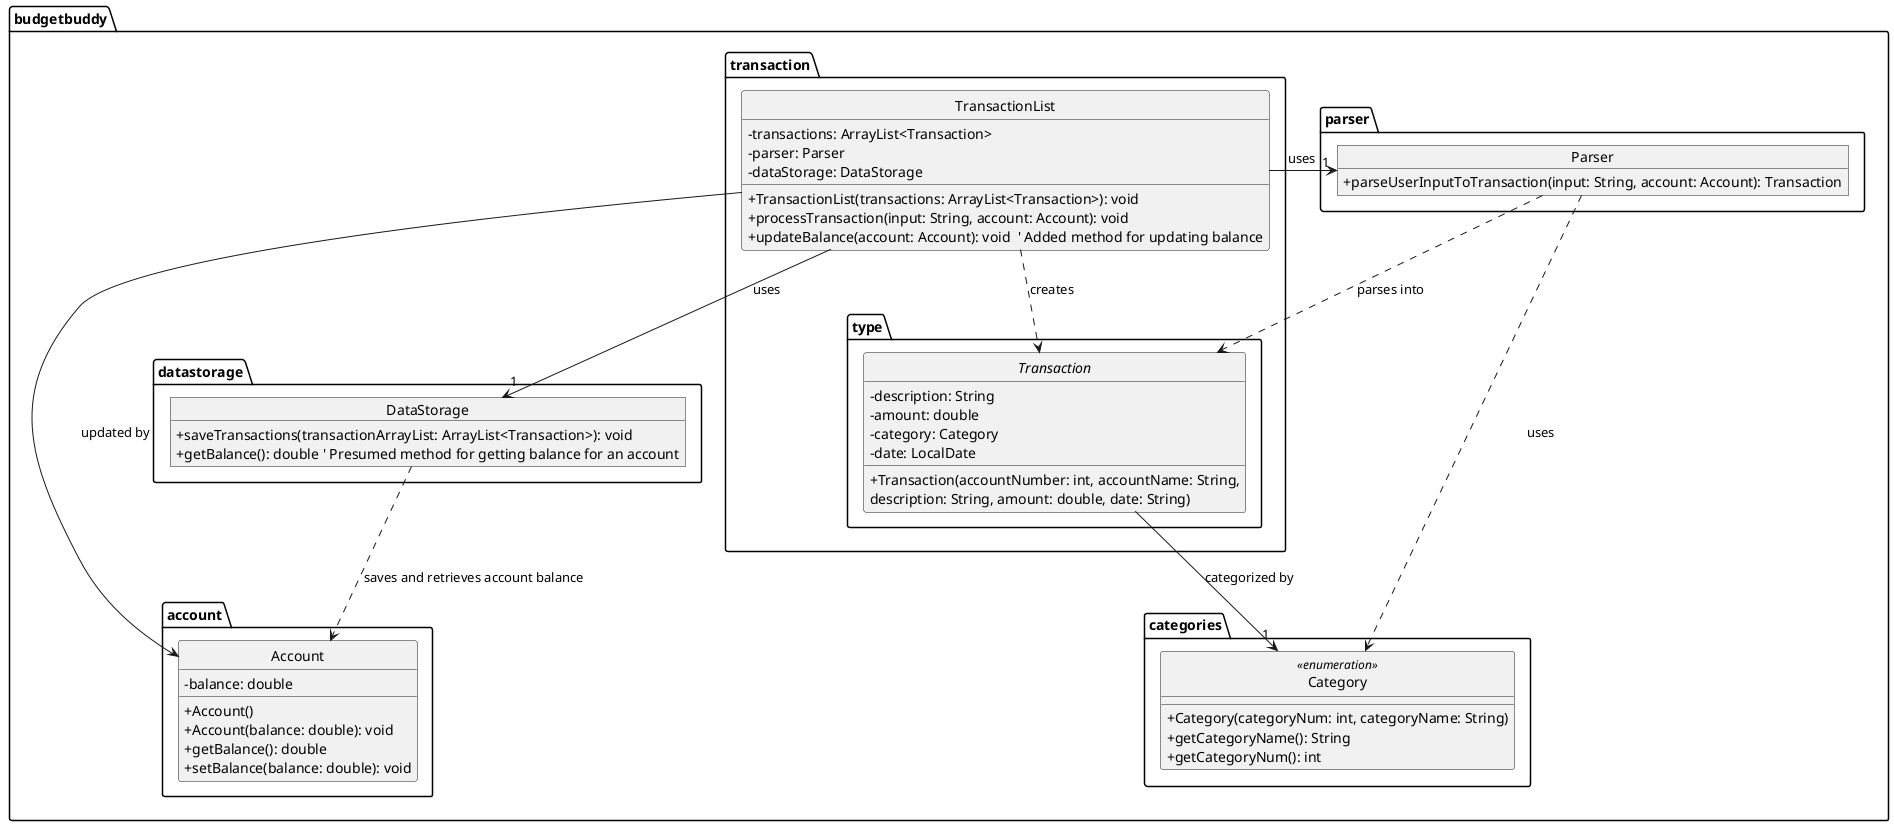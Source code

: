 @startuml
skinparam classAttributeIconSize 0
hide abstract circle
hide class circle
hide enum circle

' Define the Account package and Account class
package budgetbuddy.account {
    class Account {
        -balance: double
        +Account()
        +Account(balance: double): void
        +getBalance(): double
        +setBalance(balance: double): void
    }
}

' Existing TransactionList package with new Account association
package budgetbuddy.transaction {
    class TransactionList {
        -transactions: ArrayList<Transaction>
        -parser: Parser
        -dataStorage: DataStorage
        +TransactionList(transactions: ArrayList<Transaction>): void
        +processTransaction(input: String, account: Account): void
        +updateBalance(account: Account): void  ' Added method for updating balance
    }
}

' Existing Parser package
package budgetbuddy.parser {
    object Parser {
        +parseUserInputToTransaction(input: String, account: Account): Transaction
    }
}

' Existing DataStorage package
package budgetbuddy.datastorage {
    object DataStorage {
        +saveTransactions(transactionArrayList: ArrayList<Transaction>): void
        +getBalance(): double ' Presumed method for getting balance for an account
    }
}

' Existing Transaction Type and Category packages and classes
package budgetbuddy.transaction.type {
    abstract class Transaction {
        -description: String
        -amount: double
        -category: Category
        -date: LocalDate
        +Transaction(accountNumber: int, accountName: String,
                     description: String, amount: double, date: String)
    }
}

package budgetbuddy.categories {
    enum Category <<enumeration>> {
        +Category(categoryNum: int, categoryName: String)
        +getCategoryName(): String
        +getCategoryNum(): int
    }
}

' Define relationships
TransactionList -right-> "1" Parser: "uses "
TransactionList -down-> "1" DataStorage: "uses "
TransactionList ..> Transaction: "creates "
Transaction --> "1" Category: "categorized by "
Parser ..> Transaction: "parses into "
Parser ..> Category: "uses "
DataStorage ..> Account: "saves and retrieves account balance "
Account <-- TransactionList: "updated by "

' Additional relationships for Account management might be needed depending on the context
@enduml
